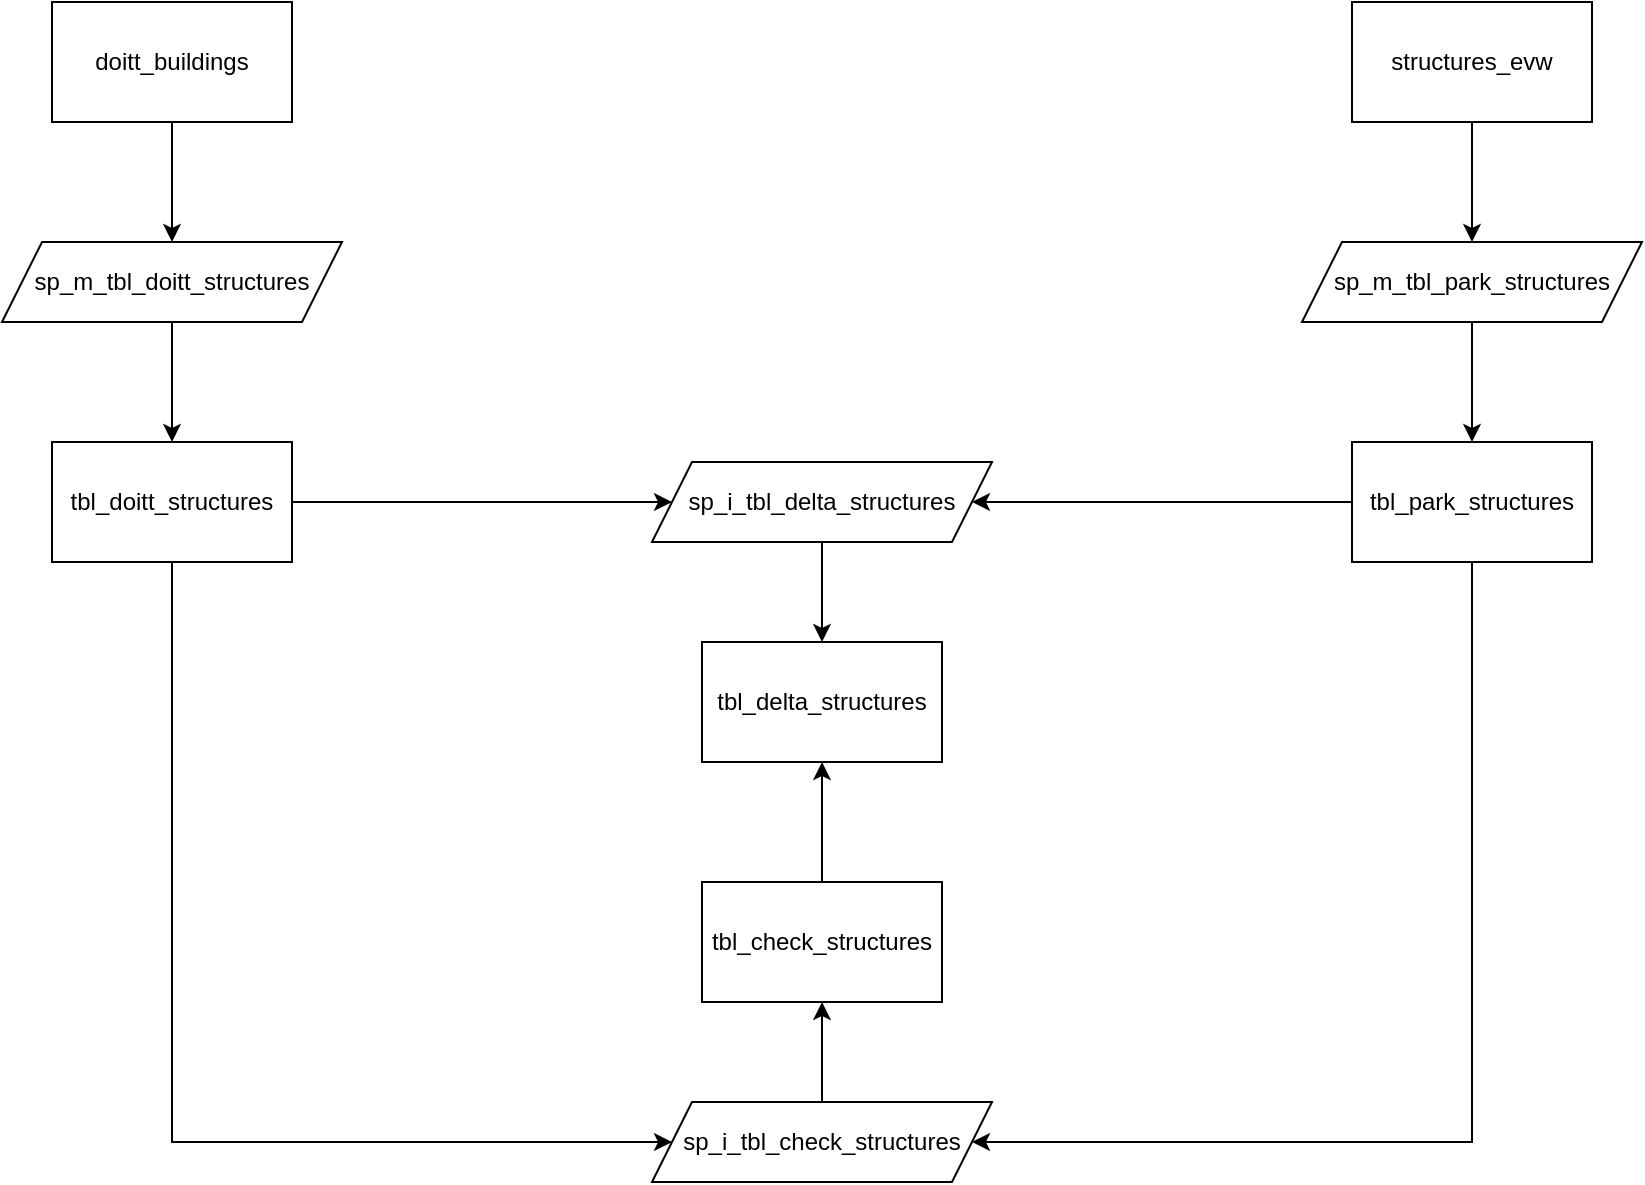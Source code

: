 <mxfile version="13.5.9" type="github">
  <diagram id="0K_w682T_4QIGgYg-x-B" name="Page-1">
    <mxGraphModel dx="1422" dy="794" grid="1" gridSize="10" guides="1" tooltips="1" connect="1" arrows="1" fold="1" page="1" pageScale="1" pageWidth="850" pageHeight="1100" math="0" shadow="0">
      <root>
        <mxCell id="0" />
        <mxCell id="1" parent="0" />
        <mxCell id="8_0qM9o0vTW4_pNGCsYj-10" style="edgeStyle=orthogonalEdgeStyle;rounded=0;orthogonalLoop=1;jettySize=auto;html=1;exitX=0.5;exitY=1;exitDx=0;exitDy=0;entryX=0.5;entryY=0;entryDx=0;entryDy=0;" edge="1" parent="1" source="8_0qM9o0vTW4_pNGCsYj-1" target="8_0qM9o0vTW4_pNGCsYj-3">
          <mxGeometry relative="1" as="geometry" />
        </mxCell>
        <mxCell id="8_0qM9o0vTW4_pNGCsYj-1" value="doitt_buildings" style="rounded=0;whiteSpace=wrap;html=1;" vertex="1" parent="1">
          <mxGeometry x="40" y="160" width="120" height="60" as="geometry" />
        </mxCell>
        <mxCell id="8_0qM9o0vTW4_pNGCsYj-15" style="edgeStyle=orthogonalEdgeStyle;rounded=0;orthogonalLoop=1;jettySize=auto;html=1;exitX=0.5;exitY=1;exitDx=0;exitDy=0;" edge="1" parent="1" source="8_0qM9o0vTW4_pNGCsYj-2" target="8_0qM9o0vTW4_pNGCsYj-4">
          <mxGeometry relative="1" as="geometry" />
        </mxCell>
        <mxCell id="8_0qM9o0vTW4_pNGCsYj-2" value="structures_evw" style="rounded=0;whiteSpace=wrap;html=1;" vertex="1" parent="1">
          <mxGeometry x="690" y="160" width="120" height="60" as="geometry" />
        </mxCell>
        <mxCell id="8_0qM9o0vTW4_pNGCsYj-11" style="edgeStyle=orthogonalEdgeStyle;rounded=0;orthogonalLoop=1;jettySize=auto;html=1;exitX=0.5;exitY=1;exitDx=0;exitDy=0;entryX=0.5;entryY=0;entryDx=0;entryDy=0;" edge="1" parent="1" source="8_0qM9o0vTW4_pNGCsYj-3" target="8_0qM9o0vTW4_pNGCsYj-5">
          <mxGeometry relative="1" as="geometry" />
        </mxCell>
        <mxCell id="8_0qM9o0vTW4_pNGCsYj-3" value="sp_m_tbl_doitt_structures" style="shape=parallelogram;perimeter=parallelogramPerimeter;whiteSpace=wrap;html=1;fixedSize=1;" vertex="1" parent="1">
          <mxGeometry x="15" y="280" width="170" height="40" as="geometry" />
        </mxCell>
        <mxCell id="8_0qM9o0vTW4_pNGCsYj-14" style="edgeStyle=orthogonalEdgeStyle;rounded=0;orthogonalLoop=1;jettySize=auto;html=1;exitX=0.5;exitY=1;exitDx=0;exitDy=0;entryX=0.5;entryY=0;entryDx=0;entryDy=0;" edge="1" parent="1" source="8_0qM9o0vTW4_pNGCsYj-4" target="8_0qM9o0vTW4_pNGCsYj-6">
          <mxGeometry relative="1" as="geometry" />
        </mxCell>
        <mxCell id="8_0qM9o0vTW4_pNGCsYj-4" value="sp_m_tbl_park_structures" style="shape=parallelogram;perimeter=parallelogramPerimeter;whiteSpace=wrap;html=1;fixedSize=1;" vertex="1" parent="1">
          <mxGeometry x="665" y="280" width="170" height="40" as="geometry" />
        </mxCell>
        <mxCell id="8_0qM9o0vTW4_pNGCsYj-12" style="edgeStyle=orthogonalEdgeStyle;rounded=0;orthogonalLoop=1;jettySize=auto;html=1;exitX=1;exitY=0.5;exitDx=0;exitDy=0;" edge="1" parent="1" source="8_0qM9o0vTW4_pNGCsYj-5" target="8_0qM9o0vTW4_pNGCsYj-7">
          <mxGeometry relative="1" as="geometry" />
        </mxCell>
        <mxCell id="8_0qM9o0vTW4_pNGCsYj-20" style="edgeStyle=orthogonalEdgeStyle;rounded=0;orthogonalLoop=1;jettySize=auto;html=1;exitX=0.5;exitY=1;exitDx=0;exitDy=0;entryX=0;entryY=0.5;entryDx=0;entryDy=0;" edge="1" parent="1" source="8_0qM9o0vTW4_pNGCsYj-5" target="8_0qM9o0vTW4_pNGCsYj-8">
          <mxGeometry relative="1" as="geometry">
            <Array as="points">
              <mxPoint x="100" y="730" />
            </Array>
          </mxGeometry>
        </mxCell>
        <mxCell id="8_0qM9o0vTW4_pNGCsYj-5" value="tbl_doitt_structures" style="rounded=0;whiteSpace=wrap;html=1;" vertex="1" parent="1">
          <mxGeometry x="40" y="380" width="120" height="60" as="geometry" />
        </mxCell>
        <mxCell id="8_0qM9o0vTW4_pNGCsYj-13" style="edgeStyle=orthogonalEdgeStyle;rounded=0;orthogonalLoop=1;jettySize=auto;html=1;exitX=0;exitY=0.5;exitDx=0;exitDy=0;" edge="1" parent="1" source="8_0qM9o0vTW4_pNGCsYj-6" target="8_0qM9o0vTW4_pNGCsYj-7">
          <mxGeometry relative="1" as="geometry" />
        </mxCell>
        <mxCell id="8_0qM9o0vTW4_pNGCsYj-21" style="edgeStyle=orthogonalEdgeStyle;rounded=0;orthogonalLoop=1;jettySize=auto;html=1;exitX=0.5;exitY=1;exitDx=0;exitDy=0;entryX=1;entryY=0.5;entryDx=0;entryDy=0;" edge="1" parent="1" source="8_0qM9o0vTW4_pNGCsYj-6" target="8_0qM9o0vTW4_pNGCsYj-8">
          <mxGeometry relative="1" as="geometry">
            <Array as="points">
              <mxPoint x="750" y="730" />
            </Array>
          </mxGeometry>
        </mxCell>
        <mxCell id="8_0qM9o0vTW4_pNGCsYj-6" value="tbl_park_structures" style="rounded=0;whiteSpace=wrap;html=1;" vertex="1" parent="1">
          <mxGeometry x="690" y="380" width="120" height="60" as="geometry" />
        </mxCell>
        <mxCell id="8_0qM9o0vTW4_pNGCsYj-16" style="edgeStyle=orthogonalEdgeStyle;rounded=0;orthogonalLoop=1;jettySize=auto;html=1;exitX=0.5;exitY=1;exitDx=0;exitDy=0;" edge="1" parent="1" source="8_0qM9o0vTW4_pNGCsYj-7" target="8_0qM9o0vTW4_pNGCsYj-9">
          <mxGeometry relative="1" as="geometry" />
        </mxCell>
        <mxCell id="8_0qM9o0vTW4_pNGCsYj-7" value="sp_i_tbl_delta_structures" style="shape=parallelogram;perimeter=parallelogramPerimeter;whiteSpace=wrap;html=1;fixedSize=1;" vertex="1" parent="1">
          <mxGeometry x="340" y="390" width="170" height="40" as="geometry" />
        </mxCell>
        <mxCell id="8_0qM9o0vTW4_pNGCsYj-22" style="edgeStyle=orthogonalEdgeStyle;rounded=0;orthogonalLoop=1;jettySize=auto;html=1;exitX=0.5;exitY=0;exitDx=0;exitDy=0;entryX=0.5;entryY=1;entryDx=0;entryDy=0;" edge="1" parent="1" source="8_0qM9o0vTW4_pNGCsYj-8" target="8_0qM9o0vTW4_pNGCsYj-19">
          <mxGeometry relative="1" as="geometry" />
        </mxCell>
        <mxCell id="8_0qM9o0vTW4_pNGCsYj-8" value="sp_i_tbl_check_structures" style="shape=parallelogram;perimeter=parallelogramPerimeter;whiteSpace=wrap;html=1;fixedSize=1;" vertex="1" parent="1">
          <mxGeometry x="340" y="710" width="170" height="40" as="geometry" />
        </mxCell>
        <mxCell id="8_0qM9o0vTW4_pNGCsYj-9" value="tbl_delta_structures" style="rounded=0;whiteSpace=wrap;html=1;" vertex="1" parent="1">
          <mxGeometry x="365" y="480" width="120" height="60" as="geometry" />
        </mxCell>
        <mxCell id="8_0qM9o0vTW4_pNGCsYj-23" style="edgeStyle=orthogonalEdgeStyle;rounded=0;orthogonalLoop=1;jettySize=auto;html=1;exitX=0.5;exitY=0;exitDx=0;exitDy=0;entryX=0.5;entryY=1;entryDx=0;entryDy=0;" edge="1" parent="1" source="8_0qM9o0vTW4_pNGCsYj-19" target="8_0qM9o0vTW4_pNGCsYj-9">
          <mxGeometry relative="1" as="geometry" />
        </mxCell>
        <mxCell id="8_0qM9o0vTW4_pNGCsYj-19" value="tbl_check_structures" style="rounded=0;whiteSpace=wrap;html=1;" vertex="1" parent="1">
          <mxGeometry x="365" y="600" width="120" height="60" as="geometry" />
        </mxCell>
      </root>
    </mxGraphModel>
  </diagram>
</mxfile>
